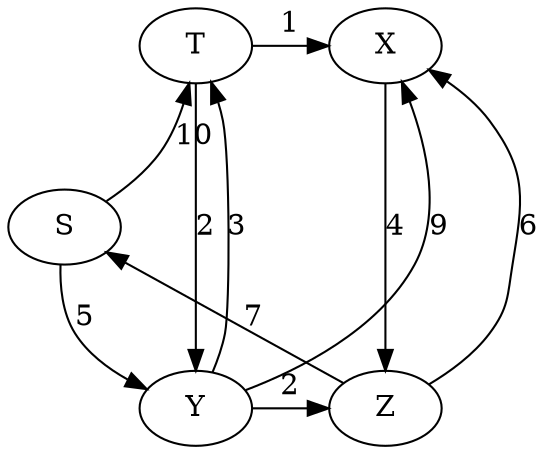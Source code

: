 digraph G {

  { rank = same; T X }
  { rank = same; S }
  { rank = same; Y Z }

  T -> X [label = "1"];
  T -> Y [label = "2"];
  T -> S [style = invis];
  X -> Z [label = "4"];
  S -> T [label = "10"] [constraint = false];
  S -> Y [label = "5"];
  Y -> T [label = "3"] [constraint = false];
  Y -> X [label = "9"] [constraint = false];
  Y -> Z [label = "2"];
  Z -> S [label = "7"] [constraint = false];
  Z -> X [label = "6"] [constraint = false];

}